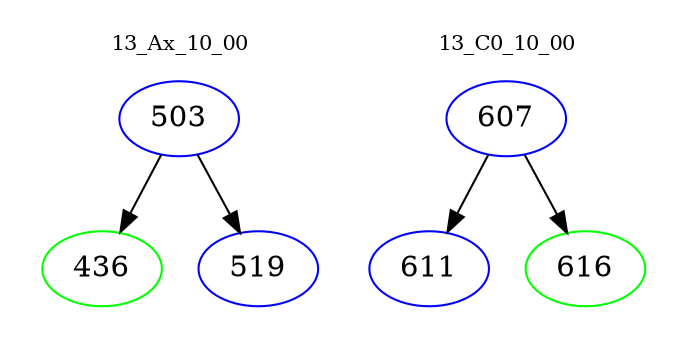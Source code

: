 digraph{
subgraph cluster_0 {
color = white
label = "13_Ax_10_00";
fontsize=10;
T0_503 [label="503", color="blue"]
T0_503 -> T0_436 [color="black"]
T0_436 [label="436", color="green"]
T0_503 -> T0_519 [color="black"]
T0_519 [label="519", color="blue"]
}
subgraph cluster_1 {
color = white
label = "13_C0_10_00";
fontsize=10;
T1_607 [label="607", color="blue"]
T1_607 -> T1_611 [color="black"]
T1_611 [label="611", color="blue"]
T1_607 -> T1_616 [color="black"]
T1_616 [label="616", color="green"]
}
}
